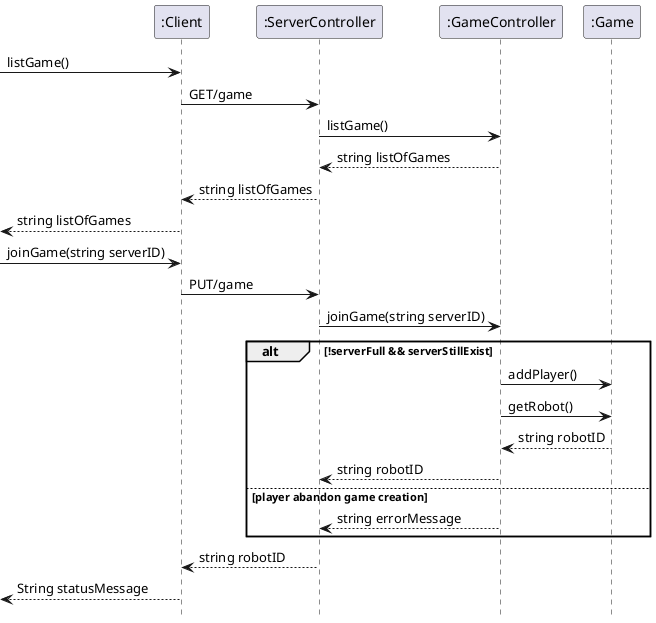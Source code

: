 @startuml
'https://plantuml.com/sequence-diagram

hide footbox

Participant ":Client" as client
Participant ":ServerController" as server
Participant ":GameController" as gameController
participant ":Game" as game

-> client : listGame()
client -> server : GET/game
server -> gameController : listGame()
server <-- gameController : string listOfGames
client <-- server : string listOfGames
<-- client : string listOfGames
-> client : joinGame(string serverID)
client -> server : PUT/game
server -> gameController : joinGame(string serverID)
alt !serverFull && serverStillExist
    gameController -> game : addPlayer()
    gameController -> game : getRobot()
    gameController <-- game : string robotID
    server <-- gameController : string robotID
else player abandon game creation
    server <-- gameController : string errorMessage
end
client <-- server : string robotID
<-- client: String statusMessage

@enduml